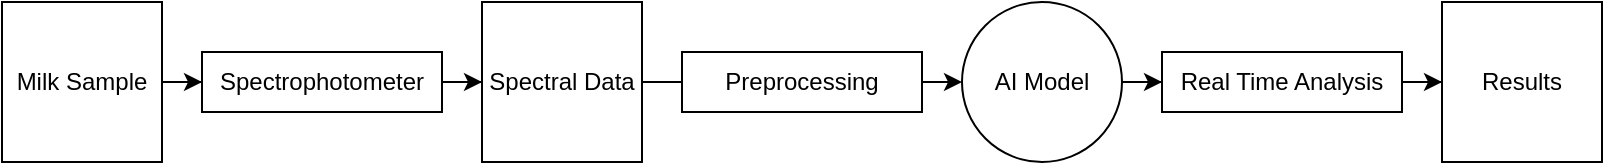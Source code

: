 <mxfile version="24.7.10">
  <diagram name="Page-1" id="OR98GDj2vl4Da3aiFOTY">
    <mxGraphModel dx="1156" dy="909" grid="1" gridSize="10" guides="1" tooltips="1" connect="1" arrows="1" fold="1" page="1" pageScale="1" pageWidth="850" pageHeight="1100" math="0" shadow="0">
      <root>
        <mxCell id="0" />
        <mxCell id="1" parent="0" />
        <mxCell id="pHEeYOV9mGRia7q9dUdx-8" style="edgeStyle=orthogonalEdgeStyle;rounded=0;orthogonalLoop=1;jettySize=auto;html=1;exitX=1;exitY=0.5;exitDx=0;exitDy=0;" edge="1" parent="1" source="pHEeYOV9mGRia7q9dUdx-11" target="pHEeYOV9mGRia7q9dUdx-2">
          <mxGeometry relative="1" as="geometry">
            <mxPoint x="145.0" y="119.966" as="sourcePoint" />
          </mxGeometry>
        </mxCell>
        <mxCell id="pHEeYOV9mGRia7q9dUdx-1" value="Milk Sample" style="whiteSpace=wrap;html=1;aspect=fixed;" vertex="1" parent="1">
          <mxGeometry x="25" y="80" width="80" height="80" as="geometry" />
        </mxCell>
        <mxCell id="pHEeYOV9mGRia7q9dUdx-9" style="edgeStyle=orthogonalEdgeStyle;rounded=0;orthogonalLoop=1;jettySize=auto;html=1;entryX=0;entryY=0.5;entryDx=0;entryDy=0;" edge="1" parent="1" source="pHEeYOV9mGRia7q9dUdx-2" target="pHEeYOV9mGRia7q9dUdx-3">
          <mxGeometry relative="1" as="geometry" />
        </mxCell>
        <mxCell id="pHEeYOV9mGRia7q9dUdx-2" value="Spectral Data" style="whiteSpace=wrap;html=1;aspect=fixed;" vertex="1" parent="1">
          <mxGeometry x="265" y="80" width="80" height="80" as="geometry" />
        </mxCell>
        <mxCell id="pHEeYOV9mGRia7q9dUdx-10" style="edgeStyle=orthogonalEdgeStyle;rounded=0;orthogonalLoop=1;jettySize=auto;html=1;" edge="1" parent="1" source="pHEeYOV9mGRia7q9dUdx-14" target="pHEeYOV9mGRia7q9dUdx-6">
          <mxGeometry relative="1" as="geometry" />
        </mxCell>
        <mxCell id="pHEeYOV9mGRia7q9dUdx-3" value="AI Model" style="ellipse;whiteSpace=wrap;html=1;aspect=fixed;" vertex="1" parent="1">
          <mxGeometry x="505" y="80" width="80" height="80" as="geometry" />
        </mxCell>
        <mxCell id="pHEeYOV9mGRia7q9dUdx-6" value="Results" style="whiteSpace=wrap;html=1;aspect=fixed;" vertex="1" parent="1">
          <mxGeometry x="745" y="80" width="80" height="80" as="geometry" />
        </mxCell>
        <mxCell id="pHEeYOV9mGRia7q9dUdx-12" value="" style="edgeStyle=orthogonalEdgeStyle;rounded=0;orthogonalLoop=1;jettySize=auto;html=1;exitX=1;exitY=0.5;exitDx=0;exitDy=0;" edge="1" parent="1" source="pHEeYOV9mGRia7q9dUdx-1" target="pHEeYOV9mGRia7q9dUdx-11">
          <mxGeometry relative="1" as="geometry">
            <mxPoint x="105" y="120" as="sourcePoint" />
            <mxPoint x="265" y="120" as="targetPoint" />
          </mxGeometry>
        </mxCell>
        <mxCell id="pHEeYOV9mGRia7q9dUdx-11" value="Spectrophotometer" style="rounded=0;whiteSpace=wrap;html=1;" vertex="1" parent="1">
          <mxGeometry x="125" y="105" width="120" height="30" as="geometry" />
        </mxCell>
        <mxCell id="pHEeYOV9mGRia7q9dUdx-13" value="Preprocessing" style="rounded=0;whiteSpace=wrap;html=1;" vertex="1" parent="1">
          <mxGeometry x="365" y="105" width="120" height="30" as="geometry" />
        </mxCell>
        <mxCell id="pHEeYOV9mGRia7q9dUdx-15" value="" style="edgeStyle=orthogonalEdgeStyle;rounded=0;orthogonalLoop=1;jettySize=auto;html=1;" edge="1" parent="1" source="pHEeYOV9mGRia7q9dUdx-3" target="pHEeYOV9mGRia7q9dUdx-14">
          <mxGeometry relative="1" as="geometry">
            <mxPoint x="585" y="120" as="sourcePoint" />
            <mxPoint x="755" y="120" as="targetPoint" />
          </mxGeometry>
        </mxCell>
        <mxCell id="pHEeYOV9mGRia7q9dUdx-14" value="Real Time Analysis" style="rounded=0;whiteSpace=wrap;html=1;" vertex="1" parent="1">
          <mxGeometry x="605" y="105" width="120" height="30" as="geometry" />
        </mxCell>
      </root>
    </mxGraphModel>
  </diagram>
</mxfile>
